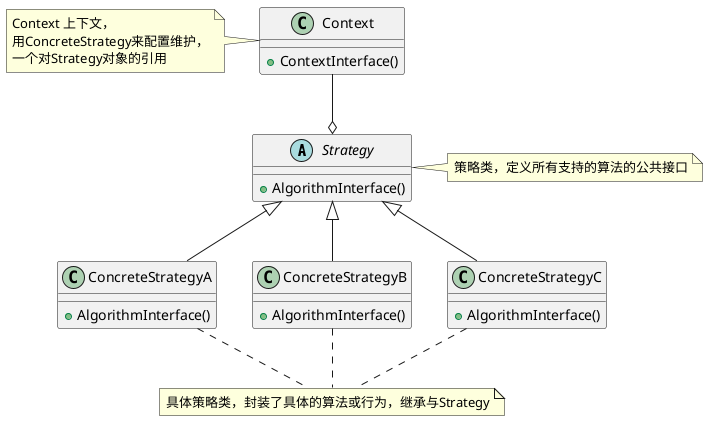 @startuml

abstract class Strategy{
    +AlgorithmInterface()
}
note right: 策略类，定义所有支持的算法的公共接口
class ConcreteStrategyA{
    +AlgorithmInterface()
}
class ConcreteStrategyB{
    +AlgorithmInterface()
}
class ConcreteStrategyC{
    +AlgorithmInterface()
}
class Context{
    +ContextInterface()
}
note left: Context 上下文，\n用ConcreteStrategy来配置维护，\n一个对Strategy对象的引用
Context --o Strategy
note "具体策略类，封装了具体的算法或行为，继承与Strategy" as N1
ConcreteStrategyA .. N1
ConcreteStrategyB .. N1
ConcreteStrategyC .. N1

Strategy <|--ConcreteStrategyA
Strategy <|--ConcreteStrategyB
Strategy <|--ConcreteStrategyC




@enduml
